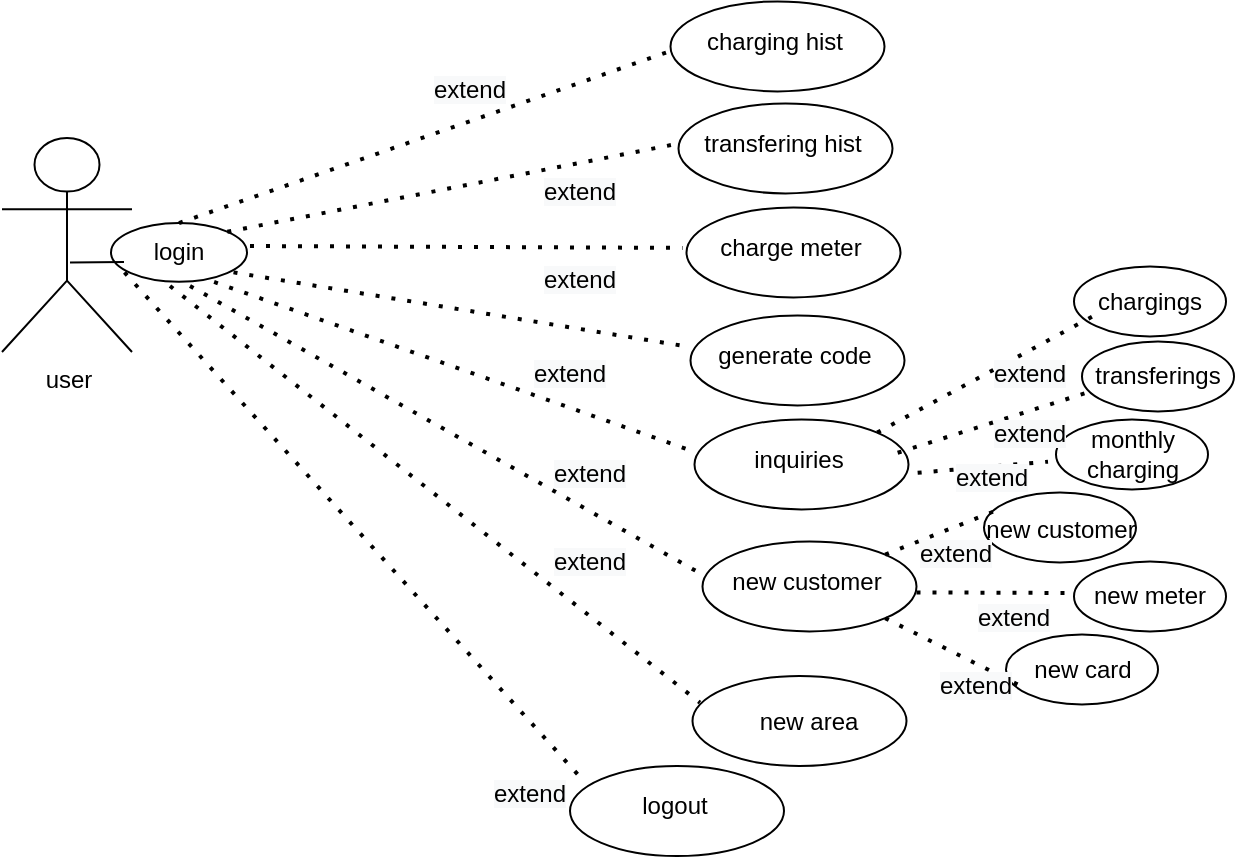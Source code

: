 <mxfile version="14.2.9" type="github">
  <diagram id="N0sqnyFNHyP0shxVAxTN" name="Page-1">
    <mxGraphModel dx="868" dy="393" grid="1" gridSize="10" guides="1" tooltips="1" connect="1" arrows="1" fold="1" page="1" pageScale="1" pageWidth="850" pageHeight="1100" math="0" shadow="0">
      <root>
        <mxCell id="0" />
        <mxCell id="1" parent="0" />
        <UserObject label="user" tooltip="user" id="RrcjgKfbzL19f1CQFMYI-1">
          <mxCell style="shape=umlActor;verticalLabelPosition=bottom;labelBackgroundColor=#ffffff;verticalAlign=top;html=1;" vertex="1" parent="1">
            <mxGeometry x="126" y="756" width="65" height="107" as="geometry" />
          </mxCell>
        </UserObject>
        <mxCell id="RrcjgKfbzL19f1CQFMYI-2" value="" style="ellipse;whiteSpace=wrap;html=1;" vertex="1" parent="1">
          <mxGeometry x="180.5" y="798.54" width="68" height="29.31" as="geometry" />
        </mxCell>
        <mxCell id="RrcjgKfbzL19f1CQFMYI-3" value="login" style="text;html=1;strokeColor=none;fillColor=none;align=center;verticalAlign=middle;whiteSpace=wrap;rounded=0;" vertex="1" parent="1">
          <mxGeometry x="160" y="803.19" width="109" height="20" as="geometry" />
        </mxCell>
        <mxCell id="RrcjgKfbzL19f1CQFMYI-4" value="" style="endArrow=none;html=1;exitX=0;exitY=0.75;exitDx=0;exitDy=0;" edge="1" parent="1" source="RrcjgKfbzL19f1CQFMYI-3">
          <mxGeometry width="50" height="50" relative="1" as="geometry">
            <mxPoint x="342" y="727.69" as="sourcePoint" />
            <mxPoint x="187" y="818" as="targetPoint" />
          </mxGeometry>
        </mxCell>
        <mxCell id="RrcjgKfbzL19f1CQFMYI-5" value="" style="ellipse;whiteSpace=wrap;html=1;" vertex="1" parent="1">
          <mxGeometry x="460.25" y="687.69" width="107" height="45" as="geometry" />
        </mxCell>
        <mxCell id="RrcjgKfbzL19f1CQFMYI-6" value="charging hist" style="text;html=1;strokeColor=none;fillColor=none;align=center;verticalAlign=middle;whiteSpace=wrap;rounded=0;" vertex="1" parent="1">
          <mxGeometry x="458.25" y="698.19" width="109" height="20" as="geometry" />
        </mxCell>
        <mxCell id="RrcjgKfbzL19f1CQFMYI-8" value="" style="ellipse;whiteSpace=wrap;html=1;" vertex="1" parent="1">
          <mxGeometry x="464.25" y="738.69" width="107" height="45" as="geometry" />
        </mxCell>
        <mxCell id="RrcjgKfbzL19f1CQFMYI-9" value="transfering hist" style="text;html=1;strokeColor=none;fillColor=none;align=center;verticalAlign=middle;whiteSpace=wrap;rounded=0;" vertex="1" parent="1">
          <mxGeometry x="462.25" y="749.19" width="109" height="20" as="geometry" />
        </mxCell>
        <mxCell id="RrcjgKfbzL19f1CQFMYI-11" value="" style="ellipse;whiteSpace=wrap;html=1;" vertex="1" parent="1">
          <mxGeometry x="468.25" y="790.69" width="107" height="45" as="geometry" />
        </mxCell>
        <mxCell id="RrcjgKfbzL19f1CQFMYI-12" value="charge meter" style="text;html=1;strokeColor=none;fillColor=none;align=center;verticalAlign=middle;whiteSpace=wrap;rounded=0;" vertex="1" parent="1">
          <mxGeometry x="466.25" y="801.19" width="109" height="20" as="geometry" />
        </mxCell>
        <mxCell id="RrcjgKfbzL19f1CQFMYI-14" value="" style="ellipse;whiteSpace=wrap;html=1;" vertex="1" parent="1">
          <mxGeometry x="470.25" y="844.69" width="107" height="45" as="geometry" />
        </mxCell>
        <mxCell id="RrcjgKfbzL19f1CQFMYI-15" value="generate code" style="text;html=1;strokeColor=none;fillColor=none;align=center;verticalAlign=middle;whiteSpace=wrap;rounded=0;" vertex="1" parent="1">
          <mxGeometry x="468.25" y="855.19" width="109" height="20" as="geometry" />
        </mxCell>
        <mxCell id="RrcjgKfbzL19f1CQFMYI-17" value="" style="ellipse;whiteSpace=wrap;html=1;" vertex="1" parent="1">
          <mxGeometry x="472.25" y="896.69" width="107" height="45" as="geometry" />
        </mxCell>
        <mxCell id="RrcjgKfbzL19f1CQFMYI-18" value="inquiries" style="text;html=1;strokeColor=none;fillColor=none;align=center;verticalAlign=middle;whiteSpace=wrap;rounded=0;" vertex="1" parent="1">
          <mxGeometry x="470.25" y="907.19" width="109" height="20" as="geometry" />
        </mxCell>
        <mxCell id="RrcjgKfbzL19f1CQFMYI-20" value="" style="ellipse;whiteSpace=wrap;html=1;" vertex="1" parent="1">
          <mxGeometry x="476.25" y="957.69" width="107" height="45" as="geometry" />
        </mxCell>
        <mxCell id="RrcjgKfbzL19f1CQFMYI-21" value="new customer" style="text;html=1;strokeColor=none;fillColor=none;align=center;verticalAlign=middle;whiteSpace=wrap;rounded=0;" vertex="1" parent="1">
          <mxGeometry x="474.25" y="968.19" width="109" height="20" as="geometry" />
        </mxCell>
        <mxCell id="RrcjgKfbzL19f1CQFMYI-23" value="" style="ellipse;whiteSpace=wrap;html=1;" vertex="1" parent="1">
          <mxGeometry x="471.25" y="1025" width="107" height="45" as="geometry" />
        </mxCell>
        <mxCell id="RrcjgKfbzL19f1CQFMYI-24" value="new area" style="text;html=1;strokeColor=none;fillColor=none;align=center;verticalAlign=middle;whiteSpace=wrap;rounded=0;" vertex="1" parent="1">
          <mxGeometry x="475.25" y="1037.5" width="109" height="20" as="geometry" />
        </mxCell>
        <mxCell id="RrcjgKfbzL19f1CQFMYI-29" value="" style="ellipse;whiteSpace=wrap;html=1;" vertex="1" parent="1">
          <mxGeometry x="410" y="1070" width="107" height="45" as="geometry" />
        </mxCell>
        <mxCell id="RrcjgKfbzL19f1CQFMYI-30" value="logout" style="text;html=1;strokeColor=none;fillColor=none;align=center;verticalAlign=middle;whiteSpace=wrap;rounded=0;" vertex="1" parent="1">
          <mxGeometry x="408" y="1080" width="109" height="20" as="geometry" />
        </mxCell>
        <mxCell id="RrcjgKfbzL19f1CQFMYI-36" value="chargings" style="ellipse;whiteSpace=wrap;html=1;" vertex="1" parent="1">
          <mxGeometry x="662" y="820.19" width="76" height="35" as="geometry" />
        </mxCell>
        <mxCell id="RrcjgKfbzL19f1CQFMYI-39" value="transferings" style="ellipse;whiteSpace=wrap;html=1;" vertex="1" parent="1">
          <mxGeometry x="666" y="857.69" width="76" height="35" as="geometry" />
        </mxCell>
        <mxCell id="RrcjgKfbzL19f1CQFMYI-42" value="" style="ellipse;whiteSpace=wrap;html=1;" vertex="1" parent="1">
          <mxGeometry x="653" y="896.69" width="76" height="35" as="geometry" />
        </mxCell>
        <mxCell id="RrcjgKfbzL19f1CQFMYI-43" value="monthly charging" style="text;html=1;strokeColor=none;fillColor=none;align=center;verticalAlign=middle;whiteSpace=wrap;rounded=0;" vertex="1" parent="1">
          <mxGeometry x="649" y="902.94" width="85" height="22.5" as="geometry" />
        </mxCell>
        <mxCell id="RrcjgKfbzL19f1CQFMYI-45" value="" style="ellipse;whiteSpace=wrap;html=1;" vertex="1" parent="1">
          <mxGeometry x="617" y="933.19" width="76" height="35" as="geometry" />
        </mxCell>
        <mxCell id="RrcjgKfbzL19f1CQFMYI-47" value="new meter" style="ellipse;whiteSpace=wrap;html=1;" vertex="1" parent="1">
          <mxGeometry x="662" y="967.69" width="76" height="35" as="geometry" />
        </mxCell>
        <mxCell id="RrcjgKfbzL19f1CQFMYI-49" value="" style="ellipse;whiteSpace=wrap;html=1;" vertex="1" parent="1">
          <mxGeometry x="628.0" y="1004.19" width="76" height="35" as="geometry" />
        </mxCell>
        <mxCell id="RrcjgKfbzL19f1CQFMYI-51" value="new customer" style="text;html=1;strokeColor=none;fillColor=none;align=center;verticalAlign=middle;whiteSpace=wrap;rounded=0;" vertex="1" parent="1">
          <mxGeometry x="600.5" y="941.69" width="109" height="20" as="geometry" />
        </mxCell>
        <mxCell id="RrcjgKfbzL19f1CQFMYI-53" value="new card" style="text;html=1;strokeColor=none;fillColor=none;align=center;verticalAlign=middle;whiteSpace=wrap;rounded=0;" vertex="1" parent="1">
          <mxGeometry x="611.5" y="1011.69" width="109" height="20" as="geometry" />
        </mxCell>
        <mxCell id="RrcjgKfbzL19f1CQFMYI-54" value="" style="endArrow=none;dashed=1;html=1;dashPattern=1 3;strokeWidth=2;entryX=0.25;entryY=1;entryDx=0;entryDy=0;exitX=1;exitY=0;exitDx=0;exitDy=0;" edge="1" parent="1" source="RrcjgKfbzL19f1CQFMYI-17">
          <mxGeometry width="50" height="50" relative="1" as="geometry">
            <mxPoint x="570" y="933.69" as="sourcePoint" />
            <mxPoint x="672.25" y="844.69" as="targetPoint" />
          </mxGeometry>
        </mxCell>
        <mxCell id="RrcjgKfbzL19f1CQFMYI-55" value="" style="endArrow=none;dashed=1;html=1;dashPattern=1 3;strokeWidth=2;exitX=1;exitY=0;exitDx=0;exitDy=0;" edge="1" parent="1">
          <mxGeometry width="50" height="50" relative="1" as="geometry">
            <mxPoint x="573.827" y="913.385" as="sourcePoint" />
            <mxPoint x="672.022" y="882.19" as="targetPoint" />
          </mxGeometry>
        </mxCell>
        <mxCell id="RrcjgKfbzL19f1CQFMYI-56" value="" style="endArrow=none;dashed=1;html=1;dashPattern=1 3;strokeWidth=2;exitX=1;exitY=0;exitDx=0;exitDy=0;" edge="1" parent="1" target="RrcjgKfbzL19f1CQFMYI-43">
          <mxGeometry width="50" height="50" relative="1" as="geometry">
            <mxPoint x="583.827" y="923.385" as="sourcePoint" />
            <mxPoint x="692.25" y="864.69" as="targetPoint" />
          </mxGeometry>
        </mxCell>
        <mxCell id="RrcjgKfbzL19f1CQFMYI-57" value="" style="endArrow=none;dashed=1;html=1;dashPattern=1 3;strokeWidth=2;exitX=1;exitY=0;exitDx=0;exitDy=0;entryX=0.197;entryY=0.05;entryDx=0;entryDy=0;entryPerimeter=0;" edge="1" parent="1" source="RrcjgKfbzL19f1CQFMYI-20" target="RrcjgKfbzL19f1CQFMYI-51">
          <mxGeometry width="50" height="50" relative="1" as="geometry">
            <mxPoint x="593.827" y="933.385" as="sourcePoint" />
            <mxPoint x="702.25" y="874.69" as="targetPoint" />
          </mxGeometry>
        </mxCell>
        <mxCell id="RrcjgKfbzL19f1CQFMYI-58" value="" style="endArrow=none;dashed=1;html=1;dashPattern=1 3;strokeWidth=2;exitX=1;exitY=0.75;exitDx=0;exitDy=0;" edge="1" parent="1" source="RrcjgKfbzL19f1CQFMYI-21">
          <mxGeometry width="50" height="50" relative="1" as="geometry">
            <mxPoint x="603.827" y="943.385" as="sourcePoint" />
            <mxPoint x="660" y="983.504" as="targetPoint" />
          </mxGeometry>
        </mxCell>
        <mxCell id="RrcjgKfbzL19f1CQFMYI-59" value="" style="endArrow=none;dashed=1;html=1;dashPattern=1 3;strokeWidth=2;entryX=0.25;entryY=1;entryDx=0;entryDy=0;exitX=1;exitY=1;exitDx=0;exitDy=0;" edge="1" parent="1" source="RrcjgKfbzL19f1CQFMYI-20" target="RrcjgKfbzL19f1CQFMYI-53">
          <mxGeometry width="50" height="50" relative="1" as="geometry">
            <mxPoint x="613.827" y="953.385" as="sourcePoint" />
            <mxPoint x="722.25" y="894.69" as="targetPoint" />
          </mxGeometry>
        </mxCell>
        <mxCell id="RrcjgKfbzL19f1CQFMYI-64" value="" style="endArrow=none;dashed=1;html=1;dashPattern=1 3;strokeWidth=2;exitX=0.5;exitY=0;exitDx=0;exitDy=0;entryX=0;entryY=0.75;entryDx=0;entryDy=0;" edge="1" parent="1" source="RrcjgKfbzL19f1CQFMYI-2" target="RrcjgKfbzL19f1CQFMYI-6">
          <mxGeometry width="50" height="50" relative="1" as="geometry">
            <mxPoint x="240" y="820" as="sourcePoint" />
            <mxPoint x="290" y="770" as="targetPoint" />
          </mxGeometry>
        </mxCell>
        <mxCell id="RrcjgKfbzL19f1CQFMYI-65" value="" style="endArrow=none;dashed=1;html=1;dashPattern=1 3;strokeWidth=2;exitX=1;exitY=0;exitDx=0;exitDy=0;entryX=0;entryY=0.5;entryDx=0;entryDy=0;" edge="1" parent="1" source="RrcjgKfbzL19f1CQFMYI-2" target="RrcjgKfbzL19f1CQFMYI-9">
          <mxGeometry width="50" height="50" relative="1" as="geometry">
            <mxPoint x="224.5" y="808.54" as="sourcePoint" />
            <mxPoint x="468.25" y="723.19" as="targetPoint" />
          </mxGeometry>
        </mxCell>
        <mxCell id="RrcjgKfbzL19f1CQFMYI-66" value="" style="endArrow=none;dashed=1;html=1;dashPattern=1 3;strokeWidth=2;" edge="1" parent="1" target="RrcjgKfbzL19f1CQFMYI-12">
          <mxGeometry width="50" height="50" relative="1" as="geometry">
            <mxPoint x="250" y="810" as="sourcePoint" />
            <mxPoint x="478.25" y="733.19" as="targetPoint" />
          </mxGeometry>
        </mxCell>
        <mxCell id="RrcjgKfbzL19f1CQFMYI-67" value="" style="endArrow=none;dashed=1;html=1;dashPattern=1 3;strokeWidth=2;exitX=0.75;exitY=1;exitDx=0;exitDy=0;entryX=0;entryY=0.25;entryDx=0;entryDy=0;" edge="1" parent="1" source="RrcjgKfbzL19f1CQFMYI-3" target="RrcjgKfbzL19f1CQFMYI-15">
          <mxGeometry width="50" height="50" relative="1" as="geometry">
            <mxPoint x="244.5" y="828.54" as="sourcePoint" />
            <mxPoint x="488.25" y="743.19" as="targetPoint" />
          </mxGeometry>
        </mxCell>
        <mxCell id="RrcjgKfbzL19f1CQFMYI-68" value="" style="endArrow=none;dashed=1;html=1;dashPattern=1 3;strokeWidth=2;exitX=0.661;exitY=1.24;exitDx=0;exitDy=0;entryX=0;entryY=0.25;entryDx=0;entryDy=0;exitPerimeter=0;" edge="1" parent="1" source="RrcjgKfbzL19f1CQFMYI-3" target="RrcjgKfbzL19f1CQFMYI-18">
          <mxGeometry width="50" height="50" relative="1" as="geometry">
            <mxPoint x="254.5" y="838.54" as="sourcePoint" />
            <mxPoint x="498.25" y="753.19" as="targetPoint" />
          </mxGeometry>
        </mxCell>
        <mxCell id="RrcjgKfbzL19f1CQFMYI-69" value="" style="endArrow=none;dashed=1;html=1;dashPattern=1 3;strokeWidth=2;entryX=0;entryY=0.25;entryDx=0;entryDy=0;" edge="1" parent="1" target="RrcjgKfbzL19f1CQFMYI-21">
          <mxGeometry width="50" height="50" relative="1" as="geometry">
            <mxPoint x="220" y="830" as="sourcePoint" />
            <mxPoint x="508.25" y="763.19" as="targetPoint" />
          </mxGeometry>
        </mxCell>
        <mxCell id="RrcjgKfbzL19f1CQFMYI-70" value="" style="endArrow=none;dashed=1;html=1;dashPattern=1 3;strokeWidth=2;entryX=0.035;entryY=0.296;entryDx=0;entryDy=0;entryPerimeter=0;" edge="1" parent="1" target="RrcjgKfbzL19f1CQFMYI-23">
          <mxGeometry width="50" height="50" relative="1" as="geometry">
            <mxPoint x="210" y="830" as="sourcePoint" />
            <mxPoint x="518.25" y="773.19" as="targetPoint" />
          </mxGeometry>
        </mxCell>
        <mxCell id="RrcjgKfbzL19f1CQFMYI-72" value="" style="endArrow=none;dashed=1;html=1;dashPattern=1 3;strokeWidth=2;entryX=0.071;entryY=-0.185;entryDx=0;entryDy=0;exitX=0.25;exitY=1;exitDx=0;exitDy=0;entryPerimeter=0;" edge="1" parent="1" source="RrcjgKfbzL19f1CQFMYI-3" target="RrcjgKfbzL19f1CQFMYI-30">
          <mxGeometry width="50" height="50" relative="1" as="geometry">
            <mxPoint x="200" y="830" as="sourcePoint" />
            <mxPoint x="538.25" y="793.19" as="targetPoint" />
          </mxGeometry>
        </mxCell>
        <mxCell id="RrcjgKfbzL19f1CQFMYI-74" value="&lt;span style=&quot;color: rgb(0, 0, 0); font-family: helvetica; font-size: 12px; font-style: normal; font-weight: 400; letter-spacing: normal; text-align: center; text-indent: 0px; text-transform: none; word-spacing: 0px; background-color: rgb(248, 249, 250); display: inline; float: none;&quot;&gt;extend&lt;/span&gt;" style="text;whiteSpace=wrap;html=1;" vertex="1" parent="1">
          <mxGeometry x="340" y="718.19" width="60" height="30" as="geometry" />
        </mxCell>
        <mxCell id="RrcjgKfbzL19f1CQFMYI-76" value="&#xa;&#xa;&lt;span style=&quot;color: rgb(0, 0, 0); font-family: helvetica; font-size: 12px; font-style: normal; font-weight: 400; letter-spacing: normal; text-align: center; text-indent: 0px; text-transform: none; word-spacing: 0px; background-color: rgb(248, 249, 250); display: inline; float: none;&quot;&gt;extend&lt;/span&gt;&#xa;&#xa;" style="text;whiteSpace=wrap;html=1;" vertex="1" parent="1">
          <mxGeometry x="395" y="783.69" width="60" height="30" as="geometry" />
        </mxCell>
        <mxCell id="RrcjgKfbzL19f1CQFMYI-77" value="&lt;span style=&quot;color: rgb(0, 0, 0); font-family: helvetica; font-size: 12px; font-style: normal; font-weight: 400; letter-spacing: normal; text-align: center; text-indent: 0px; text-transform: none; word-spacing: 0px; background-color: rgb(248, 249, 250); display: inline; float: none;&quot;&gt;extend&lt;/span&gt;" style="text;whiteSpace=wrap;html=1;" vertex="1" parent="1">
          <mxGeometry x="395" y="768.54" width="60" height="30" as="geometry" />
        </mxCell>
        <mxCell id="RrcjgKfbzL19f1CQFMYI-78" value="&lt;span style=&quot;color: rgb(0, 0, 0); font-family: helvetica; font-size: 12px; font-style: normal; font-weight: 400; letter-spacing: normal; text-align: center; text-indent: 0px; text-transform: none; word-spacing: 0px; background-color: rgb(248, 249, 250); display: inline; float: none;&quot;&gt;extend&lt;/span&gt;" style="text;whiteSpace=wrap;html=1;" vertex="1" parent="1">
          <mxGeometry x="390" y="860.19" width="60" height="30" as="geometry" />
        </mxCell>
        <mxCell id="RrcjgKfbzL19f1CQFMYI-79" value="&#xa;&#xa;&lt;span style=&quot;color: rgb(0, 0, 0); font-family: helvetica; font-size: 12px; font-style: normal; font-weight: 400; letter-spacing: normal; text-align: center; text-indent: 0px; text-transform: none; word-spacing: 0px; background-color: rgb(248, 249, 250); display: inline; float: none;&quot;&gt;extend&lt;/span&gt;&#xa;&#xa;" style="text;whiteSpace=wrap;html=1;" vertex="1" parent="1">
          <mxGeometry x="400.25" y="925.44" width="60" height="30" as="geometry" />
        </mxCell>
        <mxCell id="RrcjgKfbzL19f1CQFMYI-80" value="&lt;span style=&quot;color: rgb(0, 0, 0); font-family: helvetica; font-size: 12px; font-style: normal; font-weight: 400; letter-spacing: normal; text-align: center; text-indent: 0px; text-transform: none; word-spacing: 0px; background-color: rgb(248, 249, 250); display: inline; float: none;&quot;&gt;extend&lt;/span&gt;" style="text;whiteSpace=wrap;html=1;" vertex="1" parent="1">
          <mxGeometry x="400" y="910" width="60" height="30" as="geometry" />
        </mxCell>
        <mxCell id="RrcjgKfbzL19f1CQFMYI-82" value="&lt;span style=&quot;color: rgb(0, 0, 0); font-family: helvetica; font-size: 12px; font-style: normal; font-weight: 400; letter-spacing: normal; text-align: center; text-indent: 0px; text-transform: none; word-spacing: 0px; background-color: rgb(248, 249, 250); display: inline; float: none;&quot;&gt;extend&lt;/span&gt;" style="text;whiteSpace=wrap;html=1;" vertex="1" parent="1">
          <mxGeometry x="370" y="1070" width="60" height="30" as="geometry" />
        </mxCell>
        <mxCell id="RrcjgKfbzL19f1CQFMYI-83" value="&lt;span style=&quot;color: rgb(0, 0, 0); font-family: helvetica; font-size: 12px; font-style: normal; font-weight: 400; letter-spacing: normal; text-align: center; text-indent: 0px; text-transform: none; word-spacing: 0px; background-color: rgb(248, 249, 250); display: inline; float: none;&quot;&gt;extend&lt;/span&gt;" style="text;whiteSpace=wrap;html=1;" vertex="1" parent="1">
          <mxGeometry x="620" y="860" width="60" height="30" as="geometry" />
        </mxCell>
        <mxCell id="RrcjgKfbzL19f1CQFMYI-84" value="&lt;span style=&quot;color: rgb(0, 0, 0); font-family: helvetica; font-size: 12px; font-style: normal; font-weight: 400; letter-spacing: normal; text-align: center; text-indent: 0px; text-transform: none; word-spacing: 0px; background-color: rgb(248, 249, 250); display: inline; float: none;&quot;&gt;extend&lt;/span&gt;" style="text;whiteSpace=wrap;html=1;" vertex="1" parent="1">
          <mxGeometry x="620" y="889.69" width="60" height="30" as="geometry" />
        </mxCell>
        <mxCell id="RrcjgKfbzL19f1CQFMYI-85" value="&lt;span style=&quot;color: rgb(0, 0, 0); font-family: helvetica; font-size: 12px; font-style: normal; font-weight: 400; letter-spacing: normal; text-align: center; text-indent: 0px; text-transform: none; word-spacing: 0px; background-color: rgb(248, 249, 250); display: inline; float: none;&quot;&gt;extend&lt;/span&gt;" style="text;whiteSpace=wrap;html=1;" vertex="1" parent="1">
          <mxGeometry x="600.5" y="911.69" width="60" height="30" as="geometry" />
        </mxCell>
        <mxCell id="RrcjgKfbzL19f1CQFMYI-87" value="&lt;span style=&quot;color: rgb(0, 0, 0); font-family: helvetica; font-size: 12px; font-style: normal; font-weight: 400; letter-spacing: normal; text-align: center; text-indent: 0px; text-transform: none; word-spacing: 0px; background-color: rgb(248, 249, 250); display: inline; float: none;&quot;&gt;extend&lt;/span&gt;" style="text;whiteSpace=wrap;html=1;" vertex="1" parent="1">
          <mxGeometry x="583.25" y="950" width="60" height="30" as="geometry" />
        </mxCell>
        <mxCell id="RrcjgKfbzL19f1CQFMYI-88" value="&lt;span style=&quot;color: rgb(0, 0, 0); font-family: helvetica; font-size: 12px; font-style: normal; font-weight: 400; letter-spacing: normal; text-align: center; text-indent: 0px; text-transform: none; word-spacing: 0px; background-color: rgb(248, 249, 250); display: inline; float: none;&quot;&gt;extend&lt;/span&gt;" style="text;whiteSpace=wrap;html=1;" vertex="1" parent="1">
          <mxGeometry x="611.5" y="981.69" width="60" height="30" as="geometry" />
        </mxCell>
        <mxCell id="RrcjgKfbzL19f1CQFMYI-89" value="&lt;span style=&quot;color: rgb(0, 0, 0); font-family: helvetica; font-size: 12px; font-style: normal; font-weight: 400; letter-spacing: normal; text-align: center; text-indent: 0px; text-transform: none; word-spacing: 0px; background-color: rgb(248, 249, 250); display: inline; float: none;&quot;&gt;extend&lt;/span&gt;" style="text;whiteSpace=wrap;html=1;" vertex="1" parent="1">
          <mxGeometry x="593" y="1016.19" width="60" height="30" as="geometry" />
        </mxCell>
      </root>
    </mxGraphModel>
  </diagram>
</mxfile>
